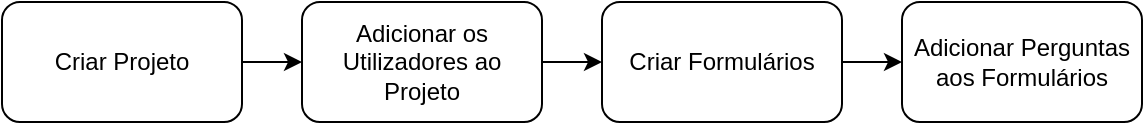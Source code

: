 <mxfile version="19.0.2" type="device" pages="6"><diagram id="PLVNW_9FFy98WCPfwq3B" name="Projeto Novo"><mxGraphModel dx="1408" dy="859" grid="1" gridSize="10" guides="1" tooltips="1" connect="1" arrows="1" fold="1" page="1" pageScale="1" pageWidth="827" pageHeight="1169" math="0" shadow="0"><root><mxCell id="0"/><mxCell id="1" parent="0"/><mxCell id="um62b4pVyxEAG-06eqFB-5" style="edgeStyle=orthogonalEdgeStyle;rounded=0;orthogonalLoop=1;jettySize=auto;html=1;exitX=1;exitY=0.5;exitDx=0;exitDy=0;entryX=0;entryY=0.5;entryDx=0;entryDy=0;" edge="1" parent="1" source="um62b4pVyxEAG-06eqFB-1" target="um62b4pVyxEAG-06eqFB-2"><mxGeometry relative="1" as="geometry"/></mxCell><mxCell id="um62b4pVyxEAG-06eqFB-1" value="Criar Projeto" style="rounded=1;whiteSpace=wrap;html=1;" vertex="1" parent="1"><mxGeometry x="40" y="40" width="120" height="60" as="geometry"/></mxCell><mxCell id="um62b4pVyxEAG-06eqFB-6" style="edgeStyle=orthogonalEdgeStyle;rounded=0;orthogonalLoop=1;jettySize=auto;html=1;exitX=1;exitY=0.5;exitDx=0;exitDy=0;entryX=0;entryY=0.5;entryDx=0;entryDy=0;" edge="1" parent="1" source="um62b4pVyxEAG-06eqFB-2" target="um62b4pVyxEAG-06eqFB-3"><mxGeometry relative="1" as="geometry"/></mxCell><mxCell id="um62b4pVyxEAG-06eqFB-2" value="Adicionar os Utilizadores ao Projeto" style="rounded=1;whiteSpace=wrap;html=1;" vertex="1" parent="1"><mxGeometry x="190" y="40" width="120" height="60" as="geometry"/></mxCell><mxCell id="um62b4pVyxEAG-06eqFB-7" style="edgeStyle=orthogonalEdgeStyle;rounded=0;orthogonalLoop=1;jettySize=auto;html=1;exitX=1;exitY=0.5;exitDx=0;exitDy=0;entryX=0;entryY=0.5;entryDx=0;entryDy=0;" edge="1" parent="1" source="um62b4pVyxEAG-06eqFB-3" target="um62b4pVyxEAG-06eqFB-4"><mxGeometry relative="1" as="geometry"/></mxCell><mxCell id="um62b4pVyxEAG-06eqFB-3" value="Criar Formulários" style="rounded=1;whiteSpace=wrap;html=1;" vertex="1" parent="1"><mxGeometry x="340" y="40" width="120" height="60" as="geometry"/></mxCell><mxCell id="um62b4pVyxEAG-06eqFB-4" value="Adicionar Perguntas aos Formulários" style="rounded=1;whiteSpace=wrap;html=1;" vertex="1" parent="1"><mxGeometry x="490" y="40" width="120" height="60" as="geometry"/></mxCell></root></mxGraphModel></diagram><diagram name="Projeto Novo Admin" id="uMz5CiW7wTkEsM5AgfjD"><mxGraphModel dx="1408" dy="859" grid="1" gridSize="10" guides="1" tooltips="1" connect="1" arrows="1" fold="1" page="1" pageScale="1" pageWidth="827" pageHeight="1169" math="0" shadow="0"><root><mxCell id="srg9eZBIZpWA7JoTdxrs-0"/><mxCell id="srg9eZBIZpWA7JoTdxrs-1" parent="srg9eZBIZpWA7JoTdxrs-0"/><mxCell id="srg9eZBIZpWA7JoTdxrs-2" style="edgeStyle=orthogonalEdgeStyle;rounded=0;orthogonalLoop=1;jettySize=auto;html=1;exitX=1;exitY=0.5;exitDx=0;exitDy=0;entryX=0;entryY=0.5;entryDx=0;entryDy=0;" edge="1" parent="srg9eZBIZpWA7JoTdxrs-1" source="srg9eZBIZpWA7JoTdxrs-3" target="srg9eZBIZpWA7JoTdxrs-5"><mxGeometry relative="1" as="geometry"/></mxCell><mxCell id="srg9eZBIZpWA7JoTdxrs-3" value="Criar Projeto" style="rounded=1;whiteSpace=wrap;html=1;" vertex="1" parent="srg9eZBIZpWA7JoTdxrs-1"><mxGeometry x="40" y="40" width="120" height="60" as="geometry"/></mxCell><mxCell id="srg9eZBIZpWA7JoTdxrs-4" style="edgeStyle=orthogonalEdgeStyle;rounded=0;orthogonalLoop=1;jettySize=auto;html=1;exitX=1;exitY=0.5;exitDx=0;exitDy=0;entryX=0;entryY=0.5;entryDx=0;entryDy=0;" edge="1" parent="srg9eZBIZpWA7JoTdxrs-1" source="srg9eZBIZpWA7JoTdxrs-5" target="srg9eZBIZpWA7JoTdxrs-7"><mxGeometry relative="1" as="geometry"/></mxCell><mxCell id="srg9eZBIZpWA7JoTdxrs-5" value="Adicionar os Utilizadores ao Projeto" style="rounded=1;whiteSpace=wrap;html=1;" vertex="1" parent="srg9eZBIZpWA7JoTdxrs-1"><mxGeometry x="190" y="40" width="120" height="60" as="geometry"/></mxCell><mxCell id="srg9eZBIZpWA7JoTdxrs-7" value="Criar Formulários" style="rounded=1;whiteSpace=wrap;html=1;" vertex="1" parent="srg9eZBIZpWA7JoTdxrs-1"><mxGeometry x="340" y="40" width="120" height="60" as="geometry"/></mxCell></root></mxGraphModel></diagram><diagram id="XjnVNCYsso_b7oD_XPwN" name="Projeto Existente"><mxGraphModel dx="1408" dy="859" grid="1" gridSize="10" guides="1" tooltips="1" connect="1" arrows="1" fold="1" page="1" pageScale="1" pageWidth="827" pageHeight="1169" math="0" shadow="0"><root><mxCell id="0"/><mxCell id="1" parent="0"/><mxCell id="U3xispYNJCWri_TBlxqg-1" style="edgeStyle=orthogonalEdgeStyle;rounded=0;orthogonalLoop=1;jettySize=auto;html=1;exitX=1;exitY=0.5;exitDx=0;exitDy=0;entryX=0;entryY=0.5;entryDx=0;entryDy=0;" edge="1" parent="1" source="U3xispYNJCWri_TBlxqg-2" target="U3xispYNJCWri_TBlxqg-4"><mxGeometry relative="1" as="geometry"/></mxCell><mxCell id="U3xispYNJCWri_TBlxqg-2" value="Selecionar Projeto" style="rounded=1;whiteSpace=wrap;html=1;" vertex="1" parent="1"><mxGeometry x="30" y="65" width="120" height="60" as="geometry"/></mxCell><mxCell id="U3xispYNJCWri_TBlxqg-10" style="edgeStyle=orthogonalEdgeStyle;rounded=0;orthogonalLoop=1;jettySize=auto;html=1;exitX=1;exitY=0.5;exitDx=0;exitDy=0;entryX=0;entryY=0.5;entryDx=0;entryDy=0;" edge="1" parent="1" source="U3xispYNJCWri_TBlxqg-4" target="U3xispYNJCWri_TBlxqg-8"><mxGeometry relative="1" as="geometry"/></mxCell><mxCell id="U3xispYNJCWri_TBlxqg-4" value="Adicionar os Utilizadores ao Projeto" style="rounded=1;whiteSpace=wrap;html=1;" vertex="1" parent="1"><mxGeometry x="180" y="65" width="120" height="60" as="geometry"/></mxCell><mxCell id="U3xispYNJCWri_TBlxqg-5" style="edgeStyle=orthogonalEdgeStyle;rounded=0;orthogonalLoop=1;jettySize=auto;html=1;exitX=1;exitY=0.5;exitDx=0;exitDy=0;entryX=0;entryY=0.5;entryDx=0;entryDy=0;" edge="1" parent="1" source="U3xispYNJCWri_TBlxqg-6" target="U3xispYNJCWri_TBlxqg-7"><mxGeometry relative="1" as="geometry"/></mxCell><mxCell id="U3xispYNJCWri_TBlxqg-6" value="Criar Formulários" style="rounded=1;whiteSpace=wrap;html=1;" vertex="1" parent="1"><mxGeometry x="530" y="65" width="120" height="60" as="geometry"/></mxCell><mxCell id="U3xispYNJCWri_TBlxqg-7" value="Adicionar Perguntas aos Formulários" style="rounded=1;whiteSpace=wrap;html=1;" vertex="1" parent="1"><mxGeometry x="680" y="65" width="120" height="60" as="geometry"/></mxCell><mxCell id="U3xispYNJCWri_TBlxqg-11" value="Não" style="edgeStyle=orthogonalEdgeStyle;rounded=0;orthogonalLoop=1;jettySize=auto;html=1;exitX=1;exitY=0.5;exitDx=0;exitDy=0;entryX=0;entryY=0.5;entryDx=0;entryDy=0;" edge="1" parent="1" source="U3xispYNJCWri_TBlxqg-8" target="U3xispYNJCWri_TBlxqg-6"><mxGeometry relative="1" as="geometry"/></mxCell><mxCell id="U3xispYNJCWri_TBlxqg-8" value="Existem Formulários?" style="rhombus;whiteSpace=wrap;html=1;" vertex="1" parent="1"><mxGeometry x="350" y="40" width="110" height="110" as="geometry"/></mxCell></root></mxGraphModel></diagram><diagram name="Projeto Existente Admin" id="WDWY-v8htmI4G46hJNaj"><mxGraphModel dx="1408" dy="859" grid="1" gridSize="10" guides="1" tooltips="1" connect="1" arrows="1" fold="1" page="1" pageScale="1" pageWidth="827" pageHeight="1169" math="0" shadow="0"><root><mxCell id="KUEY9jO3vcjlfbamH3o4-0"/><mxCell id="KUEY9jO3vcjlfbamH3o4-1" parent="KUEY9jO3vcjlfbamH3o4-0"/><mxCell id="KUEY9jO3vcjlfbamH3o4-2" style="edgeStyle=orthogonalEdgeStyle;rounded=0;orthogonalLoop=1;jettySize=auto;html=1;exitX=1;exitY=0.5;exitDx=0;exitDy=0;entryX=0;entryY=0.5;entryDx=0;entryDy=0;" edge="1" parent="KUEY9jO3vcjlfbamH3o4-1" source="KUEY9jO3vcjlfbamH3o4-3" target="KUEY9jO3vcjlfbamH3o4-5"><mxGeometry relative="1" as="geometry"/></mxCell><mxCell id="KUEY9jO3vcjlfbamH3o4-3" value="Selecionar Projeto" style="rounded=1;whiteSpace=wrap;html=1;" vertex="1" parent="KUEY9jO3vcjlfbamH3o4-1"><mxGeometry x="30" y="65" width="120" height="60" as="geometry"/></mxCell><mxCell id="KUEY9jO3vcjlfbamH3o4-4" style="edgeStyle=orthogonalEdgeStyle;rounded=0;orthogonalLoop=1;jettySize=auto;html=1;exitX=1;exitY=0.5;exitDx=0;exitDy=0;entryX=0;entryY=0.5;entryDx=0;entryDy=0;" edge="1" parent="KUEY9jO3vcjlfbamH3o4-1" source="KUEY9jO3vcjlfbamH3o4-5" target="KUEY9jO3vcjlfbamH3o4-10"><mxGeometry relative="1" as="geometry"/></mxCell><mxCell id="KUEY9jO3vcjlfbamH3o4-5" value="Adicionar os Utilizadores ao Projeto" style="rounded=1;whiteSpace=wrap;html=1;" vertex="1" parent="KUEY9jO3vcjlfbamH3o4-1"><mxGeometry x="180" y="65" width="120" height="60" as="geometry"/></mxCell><mxCell id="KUEY9jO3vcjlfbamH3o4-7" value="Criar Formulários" style="rounded=1;whiteSpace=wrap;html=1;" vertex="1" parent="KUEY9jO3vcjlfbamH3o4-1"><mxGeometry x="530" y="65" width="120" height="60" as="geometry"/></mxCell><mxCell id="KUEY9jO3vcjlfbamH3o4-9" value="Não" style="edgeStyle=orthogonalEdgeStyle;rounded=0;orthogonalLoop=1;jettySize=auto;html=1;exitX=1;exitY=0.5;exitDx=0;exitDy=0;entryX=0;entryY=0.5;entryDx=0;entryDy=0;" edge="1" parent="KUEY9jO3vcjlfbamH3o4-1" source="KUEY9jO3vcjlfbamH3o4-10" target="KUEY9jO3vcjlfbamH3o4-7"><mxGeometry relative="1" as="geometry"/></mxCell><mxCell id="KUEY9jO3vcjlfbamH3o4-10" value="Existem Formulários?" style="rhombus;whiteSpace=wrap;html=1;" vertex="1" parent="KUEY9jO3vcjlfbamH3o4-1"><mxGeometry x="350" y="40" width="110" height="110" as="geometry"/></mxCell></root></mxGraphModel></diagram><diagram id="8wQjzEtDTs4VSDb2S9ov" name="Formulários Aluno"><mxGraphModel dx="1408" dy="859" grid="1" gridSize="10" guides="1" tooltips="1" connect="1" arrows="1" fold="1" page="1" pageScale="1" pageWidth="827" pageHeight="1169" math="0" shadow="0"><root><mxCell id="0"/><mxCell id="1" parent="0"/><mxCell id="2vkfdLMzdP3SdeaaFHVq-4" style="edgeStyle=orthogonalEdgeStyle;rounded=0;orthogonalLoop=1;jettySize=auto;html=1;exitX=1;exitY=0.5;exitDx=0;exitDy=0;entryX=0;entryY=0.5;entryDx=0;entryDy=0;" edge="1" parent="1" source="2vkfdLMzdP3SdeaaFHVq-1" target="2vkfdLMzdP3SdeaaFHVq-3"><mxGeometry relative="1" as="geometry"/></mxCell><mxCell id="2vkfdLMzdP3SdeaaFHVq-1" value="Selecionar Formulario" style="rounded=1;whiteSpace=wrap;html=1;" vertex="1" parent="1"><mxGeometry x="40" y="40" width="120" height="60" as="geometry"/></mxCell><mxCell id="2vkfdLMzdP3SdeaaFHVq-6" value="Em Progresso" style="edgeStyle=orthogonalEdgeStyle;rounded=0;orthogonalLoop=1;jettySize=auto;html=1;exitX=1;exitY=0.5;exitDx=0;exitDy=0;entryX=0;entryY=0.5;entryDx=0;entryDy=0;" edge="1" parent="1" source="2vkfdLMzdP3SdeaaFHVq-3" target="2vkfdLMzdP3SdeaaFHVq-5"><mxGeometry relative="1" as="geometry"/></mxCell><mxCell id="2vkfdLMzdP3SdeaaFHVq-3" value="Estado" style="rhombus;whiteSpace=wrap;html=1;" vertex="1" parent="1"><mxGeometry x="190" y="30" width="80" height="80" as="geometry"/></mxCell><mxCell id="2vkfdLMzdP3SdeaaFHVq-8" style="edgeStyle=orthogonalEdgeStyle;rounded=0;orthogonalLoop=1;jettySize=auto;html=1;exitX=1;exitY=0.5;exitDx=0;exitDy=0;entryX=0;entryY=0.5;entryDx=0;entryDy=0;" edge="1" parent="1" source="2vkfdLMzdP3SdeaaFHVq-5" target="2vkfdLMzdP3SdeaaFHVq-7"><mxGeometry relative="1" as="geometry"/></mxCell><mxCell id="2vkfdLMzdP3SdeaaFHVq-5" value="Responder a cada Pergunta" style="rounded=1;whiteSpace=wrap;html=1;" vertex="1" parent="1"><mxGeometry x="370" y="40" width="120" height="60" as="geometry"/></mxCell><mxCell id="2vkfdLMzdP3SdeaaFHVq-10" style="edgeStyle=orthogonalEdgeStyle;rounded=0;orthogonalLoop=1;jettySize=auto;html=1;exitX=1;exitY=0.5;exitDx=0;exitDy=0;entryX=0;entryY=0.5;entryDx=0;entryDy=0;" edge="1" parent="1" source="2vkfdLMzdP3SdeaaFHVq-7" target="2vkfdLMzdP3SdeaaFHVq-9"><mxGeometry relative="1" as="geometry"/></mxCell><mxCell id="2vkfdLMzdP3SdeaaFHVq-7" value="Submeter as respostas" style="rounded=1;whiteSpace=wrap;html=1;" vertex="1" parent="1"><mxGeometry x="520" y="40" width="120" height="60" as="geometry"/></mxCell><mxCell id="2vkfdLMzdP3SdeaaFHVq-14" style="edgeStyle=orthogonalEdgeStyle;rounded=0;orthogonalLoop=1;jettySize=auto;html=1;exitX=0.5;exitY=1;exitDx=0;exitDy=0;entryX=0.5;entryY=0;entryDx=0;entryDy=0;" edge="1" parent="1" source="2vkfdLMzdP3SdeaaFHVq-9" target="2vkfdLMzdP3SdeaaFHVq-13"><mxGeometry relative="1" as="geometry"/></mxCell><mxCell id="2vkfdLMzdP3SdeaaFHVq-9" value="Esperar Pela Avaliação" style="rounded=1;whiteSpace=wrap;html=1;" vertex="1" parent="1"><mxGeometry x="670" y="40" width="120" height="60" as="geometry"/></mxCell><mxCell id="2vkfdLMzdP3SdeaaFHVq-16" value="Negativa" style="edgeStyle=orthogonalEdgeStyle;rounded=0;orthogonalLoop=1;jettySize=auto;html=1;" edge="1" parent="1" source="2vkfdLMzdP3SdeaaFHVq-13" target="2vkfdLMzdP3SdeaaFHVq-15"><mxGeometry relative="1" as="geometry"/></mxCell><mxCell id="2vkfdLMzdP3SdeaaFHVq-19" style="edgeStyle=orthogonalEdgeStyle;rounded=0;orthogonalLoop=1;jettySize=auto;html=1;entryX=1;entryY=0.5;entryDx=0;entryDy=0;" edge="1" parent="1" source="2vkfdLMzdP3SdeaaFHVq-13" target="2vkfdLMzdP3SdeaaFHVq-18"><mxGeometry relative="1" as="geometry"><Array as="points"><mxPoint x="730" y="260"/></Array></mxGeometry></mxCell><mxCell id="2vkfdLMzdP3SdeaaFHVq-20" value="Positiva" style="edgeLabel;html=1;align=center;verticalAlign=middle;resizable=0;points=[];" vertex="1" connectable="0" parent="2vkfdLMzdP3SdeaaFHVq-19"><mxGeometry x="0.409" y="-1" relative="1" as="geometry"><mxPoint as="offset"/></mxGeometry></mxCell><mxCell id="2vkfdLMzdP3SdeaaFHVq-13" value="Avaliação" style="rhombus;whiteSpace=wrap;html=1;" vertex="1" parent="1"><mxGeometry x="690" y="130" width="80" height="80" as="geometry"/></mxCell><mxCell id="2vkfdLMzdP3SdeaaFHVq-17" style="edgeStyle=orthogonalEdgeStyle;rounded=0;orthogonalLoop=1;jettySize=auto;html=1;exitX=0;exitY=0.5;exitDx=0;exitDy=0;entryX=0.5;entryY=1;entryDx=0;entryDy=0;" edge="1" parent="1" source="2vkfdLMzdP3SdeaaFHVq-15" target="2vkfdLMzdP3SdeaaFHVq-5"><mxGeometry relative="1" as="geometry"/></mxCell><mxCell id="2vkfdLMzdP3SdeaaFHVq-15" value="Verificar a Observação do Docente" style="rounded=1;whiteSpace=wrap;html=1;" vertex="1" parent="1"><mxGeometry x="450" y="140" width="120" height="60" as="geometry"/></mxCell><mxCell id="2vkfdLMzdP3SdeaaFHVq-22" style="edgeStyle=orthogonalEdgeStyle;rounded=0;orthogonalLoop=1;jettySize=auto;html=1;exitX=0;exitY=0.5;exitDx=0;exitDy=0;entryX=1;entryY=0.5;entryDx=0;entryDy=0;" edge="1" parent="1" source="2vkfdLMzdP3SdeaaFHVq-18" target="2vkfdLMzdP3SdeaaFHVq-21"><mxGeometry relative="1" as="geometry"/></mxCell><mxCell id="2vkfdLMzdP3SdeaaFHVq-18" value="Verificar a Observação do Docente" style="rounded=1;whiteSpace=wrap;html=1;" vertex="1" parent="1"><mxGeometry x="450" y="230" width="120" height="60" as="geometry"/></mxCell><mxCell id="2vkfdLMzdP3SdeaaFHVq-21" value="Download do PDF Final" style="rounded=1;whiteSpace=wrap;html=1;" vertex="1" parent="1"><mxGeometry x="300" y="230" width="120" height="60" as="geometry"/></mxCell></root></mxGraphModel></diagram><diagram id="x_ggNSPL6gNQ3fHDShUW" name="Formulários Prof"><mxGraphModel dx="1408" dy="859" grid="1" gridSize="10" guides="1" tooltips="1" connect="1" arrows="1" fold="1" page="1" pageScale="1" pageWidth="827" pageHeight="1169" math="0" shadow="0"><root><mxCell id="0"/><mxCell id="1" parent="0"/><mxCell id="YNPdjMvWKPrGmQnq7TGm-1" style="edgeStyle=orthogonalEdgeStyle;rounded=0;orthogonalLoop=1;jettySize=auto;html=1;exitX=1;exitY=0.5;exitDx=0;exitDy=0;entryX=0;entryY=0.5;entryDx=0;entryDy=0;" edge="1" parent="1" source="YNPdjMvWKPrGmQnq7TGm-2" target="YNPdjMvWKPrGmQnq7TGm-4"><mxGeometry relative="1" as="geometry"/></mxCell><mxCell id="YNPdjMvWKPrGmQnq7TGm-2" value="Selecionar Formulario" style="rounded=1;whiteSpace=wrap;html=1;" vertex="1" parent="1"><mxGeometry x="40" y="40" width="120" height="60" as="geometry"/></mxCell><mxCell id="YNPdjMvWKPrGmQnq7TGm-3" value="Em Avaliação" style="edgeStyle=orthogonalEdgeStyle;rounded=0;orthogonalLoop=1;jettySize=auto;html=1;exitX=1;exitY=0.5;exitDx=0;exitDy=0;entryX=0;entryY=0.5;entryDx=0;entryDy=0;" edge="1" parent="1" source="YNPdjMvWKPrGmQnq7TGm-4" target="YNPdjMvWKPrGmQnq7TGm-6"><mxGeometry relative="1" as="geometry"/></mxCell><mxCell id="YNPdjMvWKPrGmQnq7TGm-4" value="Estado" style="rhombus;whiteSpace=wrap;html=1;" vertex="1" parent="1"><mxGeometry x="190" y="30" width="80" height="80" as="geometry"/></mxCell><mxCell id="YNPdjMvWKPrGmQnq7TGm-5" style="edgeStyle=orthogonalEdgeStyle;rounded=0;orthogonalLoop=1;jettySize=auto;html=1;exitX=1;exitY=0.5;exitDx=0;exitDy=0;entryX=0;entryY=0.5;entryDx=0;entryDy=0;" edge="1" parent="1" source="YNPdjMvWKPrGmQnq7TGm-6" target="YNPdjMvWKPrGmQnq7TGm-8"><mxGeometry relative="1" as="geometry"/></mxCell><mxCell id="YNPdjMvWKPrGmQnq7TGm-6" value="Verifcar as Respostas do Aluno" style="rounded=1;whiteSpace=wrap;html=1;" vertex="1" parent="1"><mxGeometry x="370" y="40" width="120" height="60" as="geometry"/></mxCell><mxCell id="YNPdjMvWKPrGmQnq7TGm-7" style="edgeStyle=orthogonalEdgeStyle;rounded=0;orthogonalLoop=1;jettySize=auto;html=1;exitX=1;exitY=0.5;exitDx=0;exitDy=0;entryX=0;entryY=0.5;entryDx=0;entryDy=0;" edge="1" parent="1" source="YNPdjMvWKPrGmQnq7TGm-8" target="YNPdjMvWKPrGmQnq7TGm-10"><mxGeometry relative="1" as="geometry"/></mxCell><mxCell id="YNPdjMvWKPrGmQnq7TGm-8" value="Escrever uma Observação" style="rounded=1;whiteSpace=wrap;html=1;" vertex="1" parent="1"><mxGeometry x="520" y="40" width="120" height="60" as="geometry"/></mxCell><mxCell id="YNPdjMvWKPrGmQnq7TGm-21" style="edgeStyle=orthogonalEdgeStyle;rounded=0;orthogonalLoop=1;jettySize=auto;html=1;exitX=0.5;exitY=1;exitDx=0;exitDy=0;entryX=0.5;entryY=0;entryDx=0;entryDy=0;" edge="1" parent="1" source="YNPdjMvWKPrGmQnq7TGm-10" target="YNPdjMvWKPrGmQnq7TGm-20"><mxGeometry relative="1" as="geometry"/></mxCell><mxCell id="YNPdjMvWKPrGmQnq7TGm-10" value="Escolher Aprovado ou Não Aprovado" style="rounded=1;whiteSpace=wrap;html=1;" vertex="1" parent="1"><mxGeometry x="670" y="40" width="120" height="60" as="geometry"/></mxCell><mxCell id="YNPdjMvWKPrGmQnq7TGm-23" style="edgeStyle=orthogonalEdgeStyle;rounded=0;orthogonalLoop=1;jettySize=auto;html=1;exitX=0;exitY=0.5;exitDx=0;exitDy=0;entryX=1;entryY=0.5;entryDx=0;entryDy=0;" edge="1" parent="1" source="YNPdjMvWKPrGmQnq7TGm-20" target="YNPdjMvWKPrGmQnq7TGm-22"><mxGeometry relative="1" as="geometry"/></mxCell><mxCell id="YNPdjMvWKPrGmQnq7TGm-24" value="Não" style="edgeLabel;html=1;align=center;verticalAlign=middle;resizable=0;points=[];" vertex="1" connectable="0" parent="YNPdjMvWKPrGmQnq7TGm-23"><mxGeometry x="-0.26" y="-1" relative="1" as="geometry"><mxPoint x="-1" y="1" as="offset"/></mxGeometry></mxCell><mxCell id="F7jXjNS1j7pEKPHi2cD1-6" style="edgeStyle=orthogonalEdgeStyle;rounded=0;orthogonalLoop=1;jettySize=auto;html=1;exitX=0.5;exitY=1;exitDx=0;exitDy=0;entryX=1;entryY=0.5;entryDx=0;entryDy=0;" edge="1" parent="1" source="YNPdjMvWKPrGmQnq7TGm-20" target="F7jXjNS1j7pEKPHi2cD1-4"><mxGeometry relative="1" as="geometry"/></mxCell><mxCell id="F7jXjNS1j7pEKPHi2cD1-7" value="Sim" style="edgeLabel;html=1;align=center;verticalAlign=middle;resizable=0;points=[];" vertex="1" connectable="0" parent="F7jXjNS1j7pEKPHi2cD1-6"><mxGeometry x="-0.157" y="1" relative="1" as="geometry"><mxPoint x="-51" as="offset"/></mxGeometry></mxCell><mxCell id="YNPdjMvWKPrGmQnq7TGm-20" value="Aprovado" style="rhombus;whiteSpace=wrap;html=1;" vertex="1" parent="1"><mxGeometry x="690" y="130" width="80" height="80" as="geometry"/></mxCell><mxCell id="YNPdjMvWKPrGmQnq7TGm-25" style="edgeStyle=orthogonalEdgeStyle;rounded=0;orthogonalLoop=1;jettySize=auto;html=1;exitX=0;exitY=0.5;exitDx=0;exitDy=0;entryX=0.5;entryY=1;entryDx=0;entryDy=0;" edge="1" parent="1" source="YNPdjMvWKPrGmQnq7TGm-22" target="YNPdjMvWKPrGmQnq7TGm-6"><mxGeometry relative="1" as="geometry"/></mxCell><mxCell id="YNPdjMvWKPrGmQnq7TGm-22" value="Esperar que o Aluno Realize as Correções&lt;br&gt;Necessárias" style="rounded=1;whiteSpace=wrap;html=1;" vertex="1" parent="1"><mxGeometry x="520" y="140" width="120" height="60" as="geometry"/></mxCell><mxCell id="F7jXjNS1j7pEKPHi2cD1-4" value="Download do PDF Final" style="rounded=1;whiteSpace=wrap;html=1;" vertex="1" parent="1"><mxGeometry x="520" y="230" width="120" height="60" as="geometry"/></mxCell></root></mxGraphModel></diagram></mxfile>